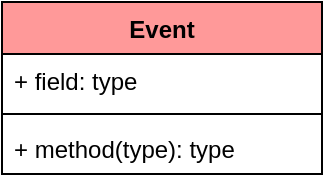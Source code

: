 <mxfile version="15.2.5" type="github">
  <diagram id="P-F54OTKIn3MKelNAgSZ" name="Page-1">
    <mxGraphModel dx="1298" dy="834" grid="1" gridSize="10" guides="1" tooltips="1" connect="1" arrows="1" fold="1" page="1" pageScale="1" pageWidth="827" pageHeight="1169" math="0" shadow="0">
      <root>
        <mxCell id="0" />
        <mxCell id="1" parent="0" />
        <mxCell id="itTgCalEmUADvKRA4r3S-1" value="Event" style="swimlane;fontStyle=1;align=center;verticalAlign=top;childLayout=stackLayout;horizontal=1;startSize=26;horizontalStack=0;resizeParent=1;resizeParentMax=0;resizeLast=0;collapsible=1;marginBottom=0;fillColor=#FF9999;" vertex="1" parent="1">
          <mxGeometry x="170" y="150" width="160" height="86" as="geometry" />
        </mxCell>
        <mxCell id="itTgCalEmUADvKRA4r3S-2" value="+ field: type" style="text;strokeColor=none;fillColor=none;align=left;verticalAlign=top;spacingLeft=4;spacingRight=4;overflow=hidden;rotatable=0;points=[[0,0.5],[1,0.5]];portConstraint=eastwest;" vertex="1" parent="itTgCalEmUADvKRA4r3S-1">
          <mxGeometry y="26" width="160" height="26" as="geometry" />
        </mxCell>
        <mxCell id="itTgCalEmUADvKRA4r3S-3" value="" style="line;strokeWidth=1;fillColor=none;align=left;verticalAlign=middle;spacingTop=-1;spacingLeft=3;spacingRight=3;rotatable=0;labelPosition=right;points=[];portConstraint=eastwest;" vertex="1" parent="itTgCalEmUADvKRA4r3S-1">
          <mxGeometry y="52" width="160" height="8" as="geometry" />
        </mxCell>
        <mxCell id="itTgCalEmUADvKRA4r3S-4" value="+ method(type): type" style="text;strokeColor=none;fillColor=none;align=left;verticalAlign=top;spacingLeft=4;spacingRight=4;overflow=hidden;rotatable=0;points=[[0,0.5],[1,0.5]];portConstraint=eastwest;" vertex="1" parent="itTgCalEmUADvKRA4r3S-1">
          <mxGeometry y="60" width="160" height="26" as="geometry" />
        </mxCell>
      </root>
    </mxGraphModel>
  </diagram>
</mxfile>
